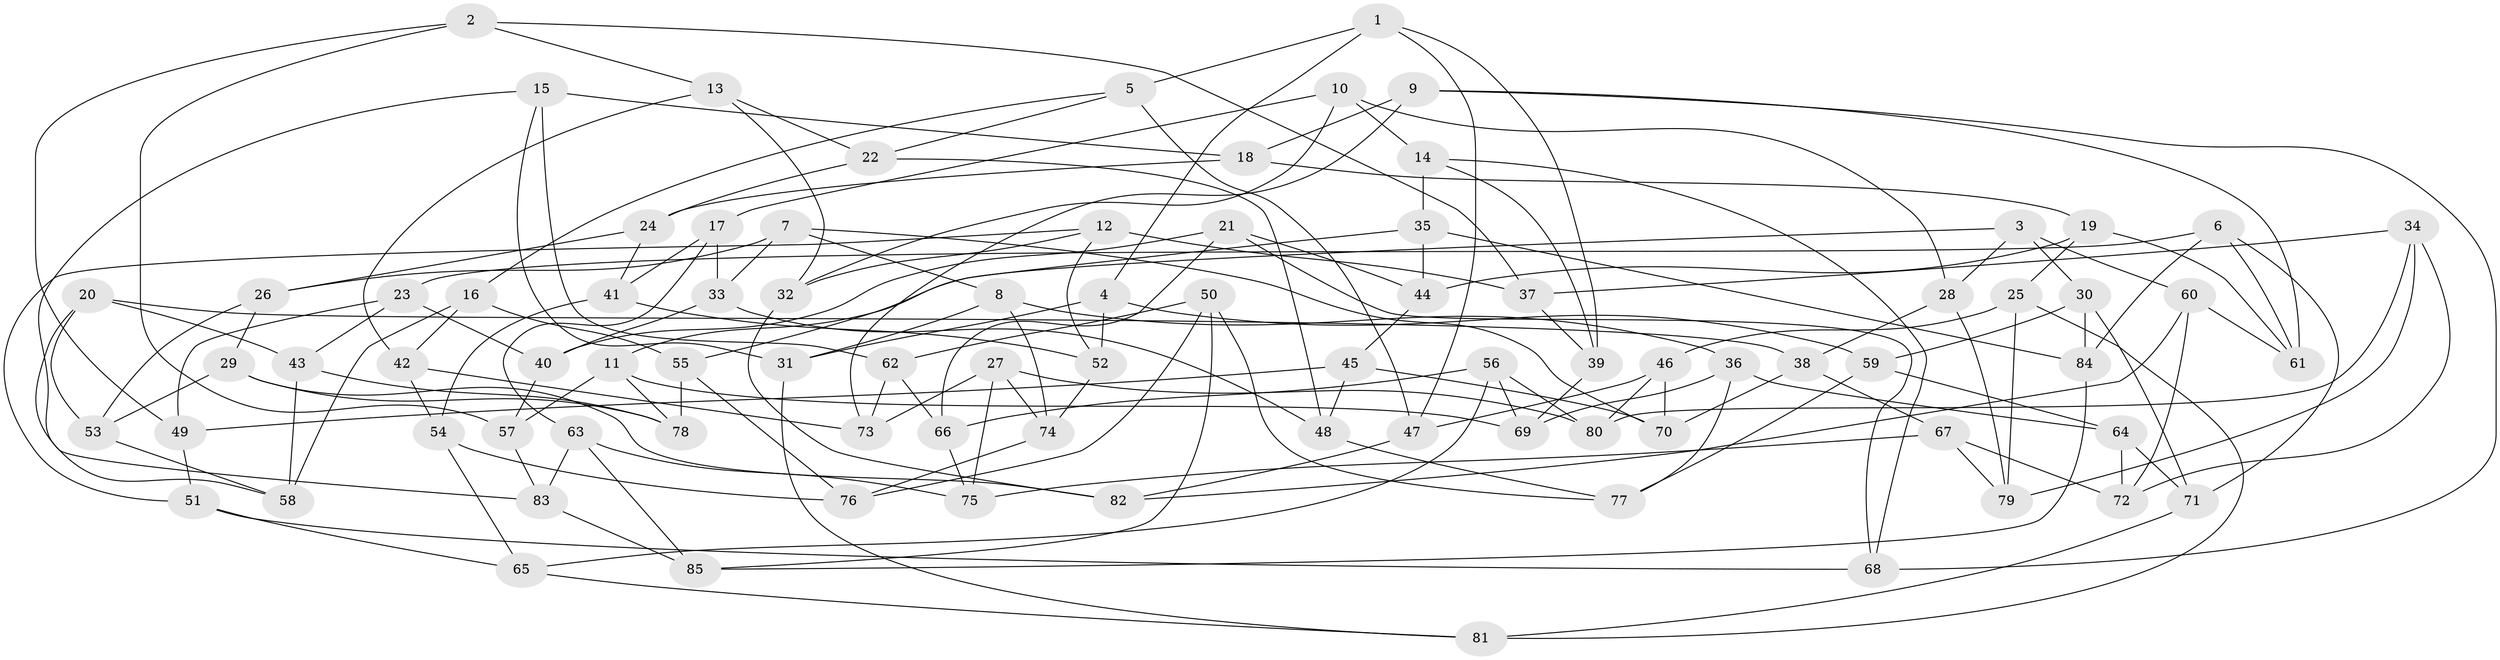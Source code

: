 // Generated by graph-tools (version 1.1) at 2025/50/03/09/25 03:50:49]
// undirected, 85 vertices, 170 edges
graph export_dot {
graph [start="1"]
  node [color=gray90,style=filled];
  1;
  2;
  3;
  4;
  5;
  6;
  7;
  8;
  9;
  10;
  11;
  12;
  13;
  14;
  15;
  16;
  17;
  18;
  19;
  20;
  21;
  22;
  23;
  24;
  25;
  26;
  27;
  28;
  29;
  30;
  31;
  32;
  33;
  34;
  35;
  36;
  37;
  38;
  39;
  40;
  41;
  42;
  43;
  44;
  45;
  46;
  47;
  48;
  49;
  50;
  51;
  52;
  53;
  54;
  55;
  56;
  57;
  58;
  59;
  60;
  61;
  62;
  63;
  64;
  65;
  66;
  67;
  68;
  69;
  70;
  71;
  72;
  73;
  74;
  75;
  76;
  77;
  78;
  79;
  80;
  81;
  82;
  83;
  84;
  85;
  1 -- 47;
  1 -- 39;
  1 -- 5;
  1 -- 4;
  2 -- 49;
  2 -- 57;
  2 -- 37;
  2 -- 13;
  3 -- 11;
  3 -- 30;
  3 -- 60;
  3 -- 28;
  4 -- 59;
  4 -- 31;
  4 -- 52;
  5 -- 22;
  5 -- 47;
  5 -- 16;
  6 -- 71;
  6 -- 61;
  6 -- 84;
  6 -- 23;
  7 -- 33;
  7 -- 26;
  7 -- 70;
  7 -- 8;
  8 -- 74;
  8 -- 36;
  8 -- 31;
  9 -- 68;
  9 -- 61;
  9 -- 18;
  9 -- 73;
  10 -- 28;
  10 -- 17;
  10 -- 32;
  10 -- 14;
  11 -- 78;
  11 -- 57;
  11 -- 69;
  12 -- 51;
  12 -- 37;
  12 -- 32;
  12 -- 52;
  13 -- 32;
  13 -- 42;
  13 -- 22;
  14 -- 68;
  14 -- 35;
  14 -- 39;
  15 -- 31;
  15 -- 83;
  15 -- 18;
  15 -- 62;
  16 -- 55;
  16 -- 42;
  16 -- 58;
  17 -- 41;
  17 -- 33;
  17 -- 63;
  18 -- 24;
  18 -- 19;
  19 -- 44;
  19 -- 61;
  19 -- 25;
  20 -- 43;
  20 -- 53;
  20 -- 38;
  20 -- 58;
  21 -- 40;
  21 -- 44;
  21 -- 66;
  21 -- 68;
  22 -- 48;
  22 -- 24;
  23 -- 43;
  23 -- 49;
  23 -- 40;
  24 -- 41;
  24 -- 26;
  25 -- 79;
  25 -- 46;
  25 -- 81;
  26 -- 53;
  26 -- 29;
  27 -- 74;
  27 -- 73;
  27 -- 80;
  27 -- 75;
  28 -- 38;
  28 -- 79;
  29 -- 82;
  29 -- 78;
  29 -- 53;
  30 -- 71;
  30 -- 84;
  30 -- 59;
  31 -- 81;
  32 -- 82;
  33 -- 40;
  33 -- 48;
  34 -- 79;
  34 -- 80;
  34 -- 72;
  34 -- 37;
  35 -- 84;
  35 -- 44;
  35 -- 55;
  36 -- 69;
  36 -- 77;
  36 -- 64;
  37 -- 39;
  38 -- 67;
  38 -- 70;
  39 -- 69;
  40 -- 57;
  41 -- 54;
  41 -- 52;
  42 -- 54;
  42 -- 73;
  43 -- 58;
  43 -- 78;
  44 -- 45;
  45 -- 48;
  45 -- 49;
  45 -- 70;
  46 -- 80;
  46 -- 47;
  46 -- 70;
  47 -- 82;
  48 -- 77;
  49 -- 51;
  50 -- 76;
  50 -- 77;
  50 -- 62;
  50 -- 85;
  51 -- 68;
  51 -- 65;
  52 -- 74;
  53 -- 58;
  54 -- 65;
  54 -- 76;
  55 -- 76;
  55 -- 78;
  56 -- 65;
  56 -- 69;
  56 -- 80;
  56 -- 66;
  57 -- 83;
  59 -- 64;
  59 -- 77;
  60 -- 72;
  60 -- 61;
  60 -- 82;
  62 -- 73;
  62 -- 66;
  63 -- 83;
  63 -- 85;
  63 -- 75;
  64 -- 71;
  64 -- 72;
  65 -- 81;
  66 -- 75;
  67 -- 72;
  67 -- 79;
  67 -- 75;
  71 -- 81;
  74 -- 76;
  83 -- 85;
  84 -- 85;
}
